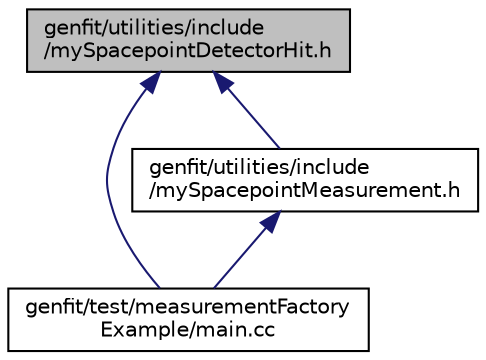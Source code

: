 digraph "genfit/utilities/include/mySpacepointDetectorHit.h"
{
 // LATEX_PDF_SIZE
  edge [fontname="Helvetica",fontsize="10",labelfontname="Helvetica",labelfontsize="10"];
  node [fontname="Helvetica",fontsize="10",shape=record];
  Node1 [label="genfit/utilities/include\l/mySpacepointDetectorHit.h",height=0.2,width=0.4,color="black", fillcolor="grey75", style="filled", fontcolor="black",tooltip=" "];
  Node1 -> Node2 [dir="back",color="midnightblue",fontsize="10",style="solid",fontname="Helvetica"];
  Node2 [label="genfit/test/measurementFactory\lExample/main.cc",height=0.2,width=0.4,color="black", fillcolor="white", style="filled",URL="$measurementFactoryExample_2main_8cc.html",tooltip=" "];
  Node1 -> Node3 [dir="back",color="midnightblue",fontsize="10",style="solid",fontname="Helvetica"];
  Node3 [label="genfit/utilities/include\l/mySpacepointMeasurement.h",height=0.2,width=0.4,color="black", fillcolor="white", style="filled",URL="$mySpacepointMeasurement_8h.html",tooltip=" "];
  Node3 -> Node2 [dir="back",color="midnightblue",fontsize="10",style="solid",fontname="Helvetica"];
}
